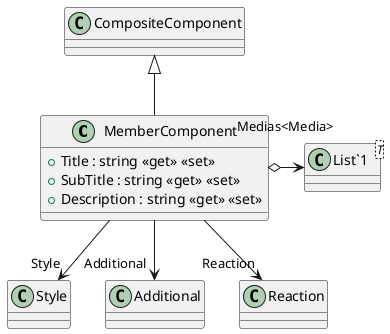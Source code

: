 @startuml
class MemberComponent {
    + Title : string <<get>> <<set>>
    + SubTitle : string <<get>> <<set>>
    + Description : string <<get>> <<set>>
}
class "List`1"<T> {
}
CompositeComponent <|-- MemberComponent
MemberComponent --> "Style" Style
MemberComponent --> "Additional" Additional
MemberComponent --> "Reaction" Reaction
MemberComponent o-> "Medias<Media>" "List`1"
@enduml
